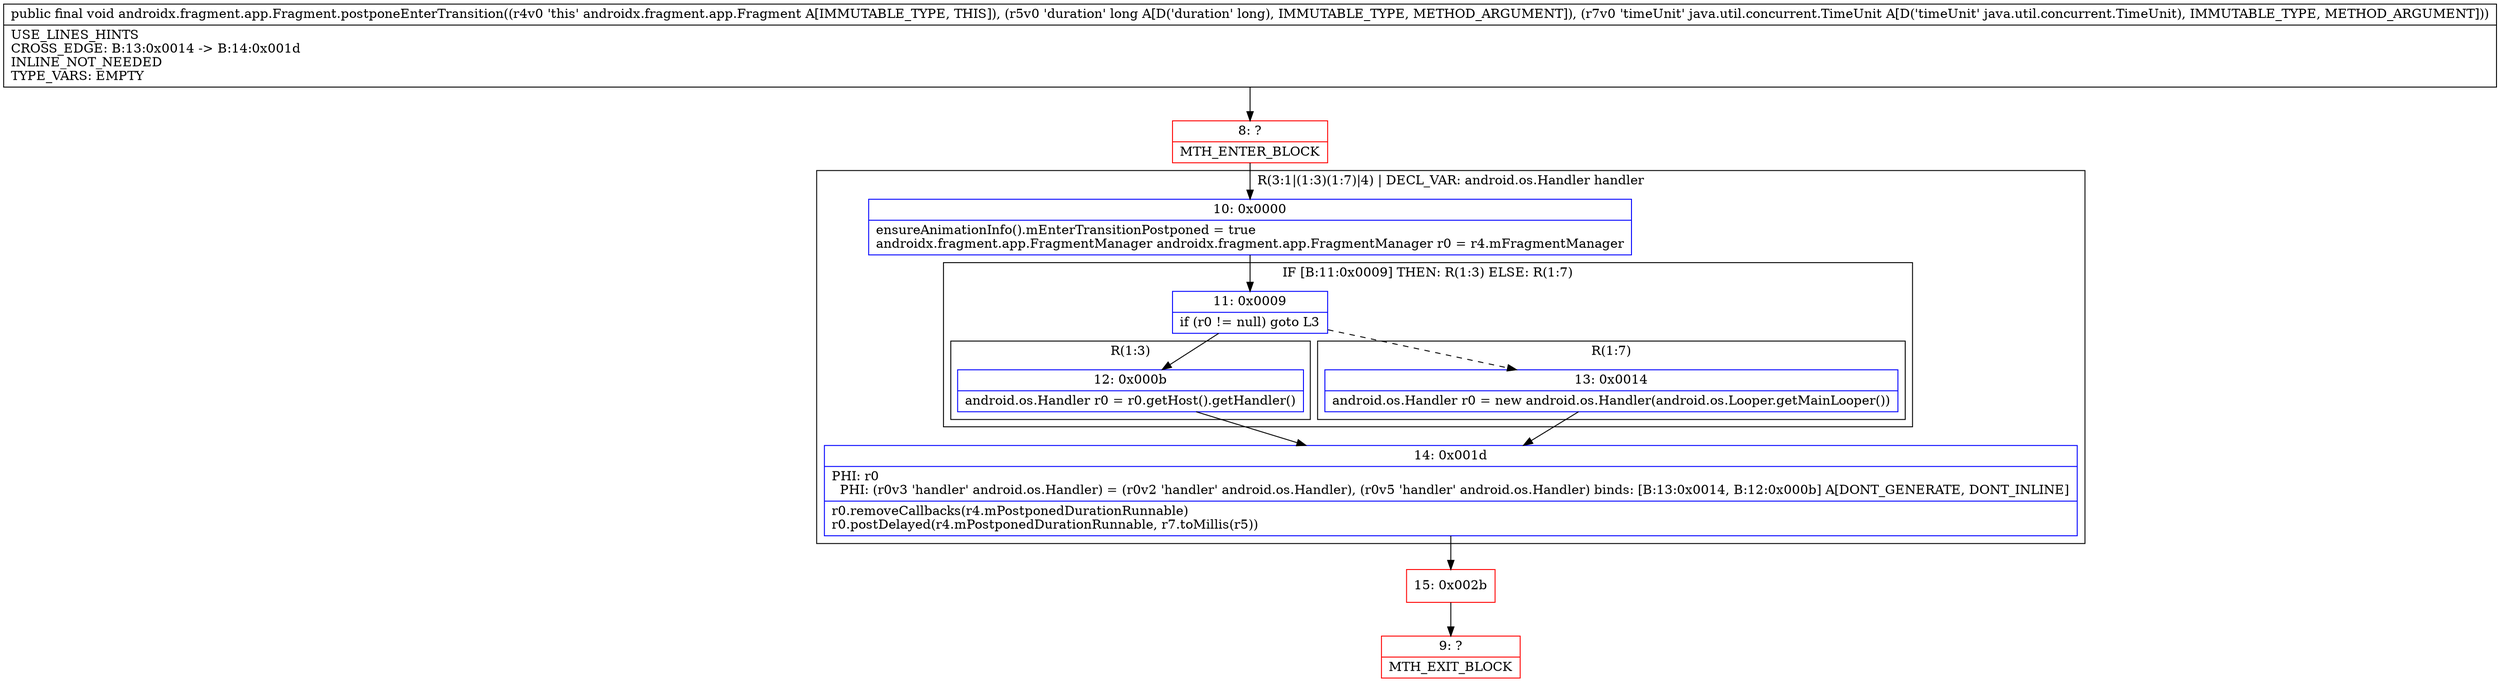digraph "CFG forandroidx.fragment.app.Fragment.postponeEnterTransition(JLjava\/util\/concurrent\/TimeUnit;)V" {
subgraph cluster_Region_1414106635 {
label = "R(3:1|(1:3)(1:7)|4) | DECL_VAR: android.os.Handler handler\l";
node [shape=record,color=blue];
Node_10 [shape=record,label="{10\:\ 0x0000|ensureAnimationInfo().mEnterTransitionPostponed = true\landroidx.fragment.app.FragmentManager androidx.fragment.app.FragmentManager r0 = r4.mFragmentManager\l}"];
subgraph cluster_IfRegion_467006943 {
label = "IF [B:11:0x0009] THEN: R(1:3) ELSE: R(1:7)";
node [shape=record,color=blue];
Node_11 [shape=record,label="{11\:\ 0x0009|if (r0 != null) goto L3\l}"];
subgraph cluster_Region_1366067915 {
label = "R(1:3)";
node [shape=record,color=blue];
Node_12 [shape=record,label="{12\:\ 0x000b|android.os.Handler r0 = r0.getHost().getHandler()\l}"];
}
subgraph cluster_Region_1557944712 {
label = "R(1:7)";
node [shape=record,color=blue];
Node_13 [shape=record,label="{13\:\ 0x0014|android.os.Handler r0 = new android.os.Handler(android.os.Looper.getMainLooper())\l}"];
}
}
Node_14 [shape=record,label="{14\:\ 0x001d|PHI: r0 \l  PHI: (r0v3 'handler' android.os.Handler) = (r0v2 'handler' android.os.Handler), (r0v5 'handler' android.os.Handler) binds: [B:13:0x0014, B:12:0x000b] A[DONT_GENERATE, DONT_INLINE]\l|r0.removeCallbacks(r4.mPostponedDurationRunnable)\lr0.postDelayed(r4.mPostponedDurationRunnable, r7.toMillis(r5))\l}"];
}
Node_8 [shape=record,color=red,label="{8\:\ ?|MTH_ENTER_BLOCK\l}"];
Node_15 [shape=record,color=red,label="{15\:\ 0x002b}"];
Node_9 [shape=record,color=red,label="{9\:\ ?|MTH_EXIT_BLOCK\l}"];
MethodNode[shape=record,label="{public final void androidx.fragment.app.Fragment.postponeEnterTransition((r4v0 'this' androidx.fragment.app.Fragment A[IMMUTABLE_TYPE, THIS]), (r5v0 'duration' long A[D('duration' long), IMMUTABLE_TYPE, METHOD_ARGUMENT]), (r7v0 'timeUnit' java.util.concurrent.TimeUnit A[D('timeUnit' java.util.concurrent.TimeUnit), IMMUTABLE_TYPE, METHOD_ARGUMENT]))  | USE_LINES_HINTS\lCROSS_EDGE: B:13:0x0014 \-\> B:14:0x001d\lINLINE_NOT_NEEDED\lTYPE_VARS: EMPTY\l}"];
MethodNode -> Node_8;Node_10 -> Node_11;
Node_11 -> Node_12;
Node_11 -> Node_13[style=dashed];
Node_12 -> Node_14;
Node_13 -> Node_14;
Node_14 -> Node_15;
Node_8 -> Node_10;
Node_15 -> Node_9;
}

